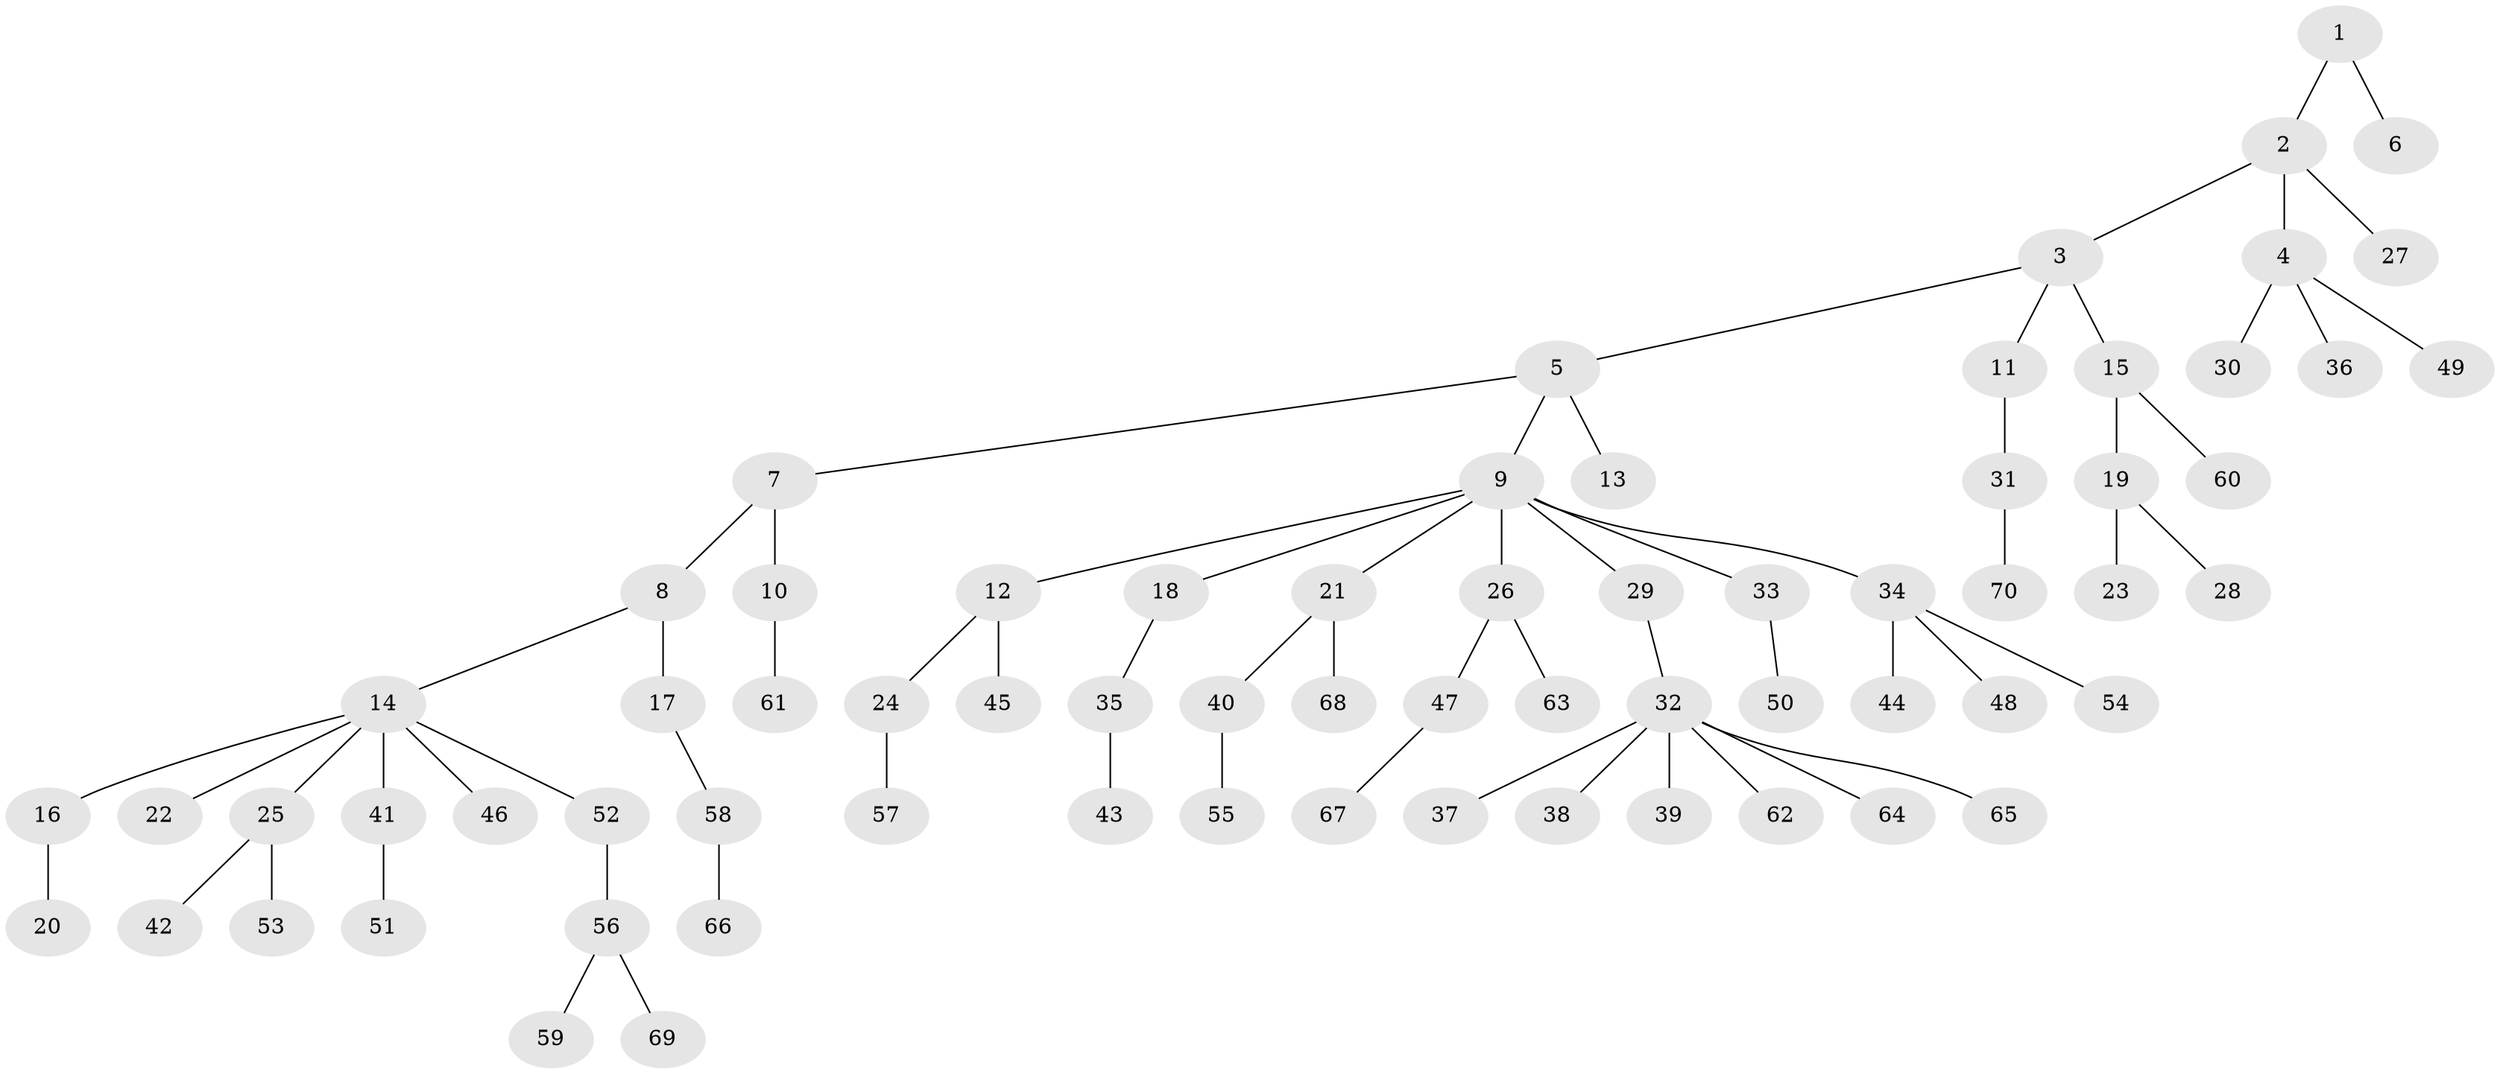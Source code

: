 // Generated by graph-tools (version 1.1) at 2025/26/03/09/25 03:26:33]
// undirected, 70 vertices, 69 edges
graph export_dot {
graph [start="1"]
  node [color=gray90,style=filled];
  1;
  2;
  3;
  4;
  5;
  6;
  7;
  8;
  9;
  10;
  11;
  12;
  13;
  14;
  15;
  16;
  17;
  18;
  19;
  20;
  21;
  22;
  23;
  24;
  25;
  26;
  27;
  28;
  29;
  30;
  31;
  32;
  33;
  34;
  35;
  36;
  37;
  38;
  39;
  40;
  41;
  42;
  43;
  44;
  45;
  46;
  47;
  48;
  49;
  50;
  51;
  52;
  53;
  54;
  55;
  56;
  57;
  58;
  59;
  60;
  61;
  62;
  63;
  64;
  65;
  66;
  67;
  68;
  69;
  70;
  1 -- 2;
  1 -- 6;
  2 -- 3;
  2 -- 4;
  2 -- 27;
  3 -- 5;
  3 -- 11;
  3 -- 15;
  4 -- 30;
  4 -- 36;
  4 -- 49;
  5 -- 7;
  5 -- 9;
  5 -- 13;
  7 -- 8;
  7 -- 10;
  8 -- 14;
  8 -- 17;
  9 -- 12;
  9 -- 18;
  9 -- 21;
  9 -- 26;
  9 -- 29;
  9 -- 33;
  9 -- 34;
  10 -- 61;
  11 -- 31;
  12 -- 24;
  12 -- 45;
  14 -- 16;
  14 -- 22;
  14 -- 25;
  14 -- 41;
  14 -- 46;
  14 -- 52;
  15 -- 19;
  15 -- 60;
  16 -- 20;
  17 -- 58;
  18 -- 35;
  19 -- 23;
  19 -- 28;
  21 -- 40;
  21 -- 68;
  24 -- 57;
  25 -- 42;
  25 -- 53;
  26 -- 47;
  26 -- 63;
  29 -- 32;
  31 -- 70;
  32 -- 37;
  32 -- 38;
  32 -- 39;
  32 -- 62;
  32 -- 64;
  32 -- 65;
  33 -- 50;
  34 -- 44;
  34 -- 48;
  34 -- 54;
  35 -- 43;
  40 -- 55;
  41 -- 51;
  47 -- 67;
  52 -- 56;
  56 -- 59;
  56 -- 69;
  58 -- 66;
}
